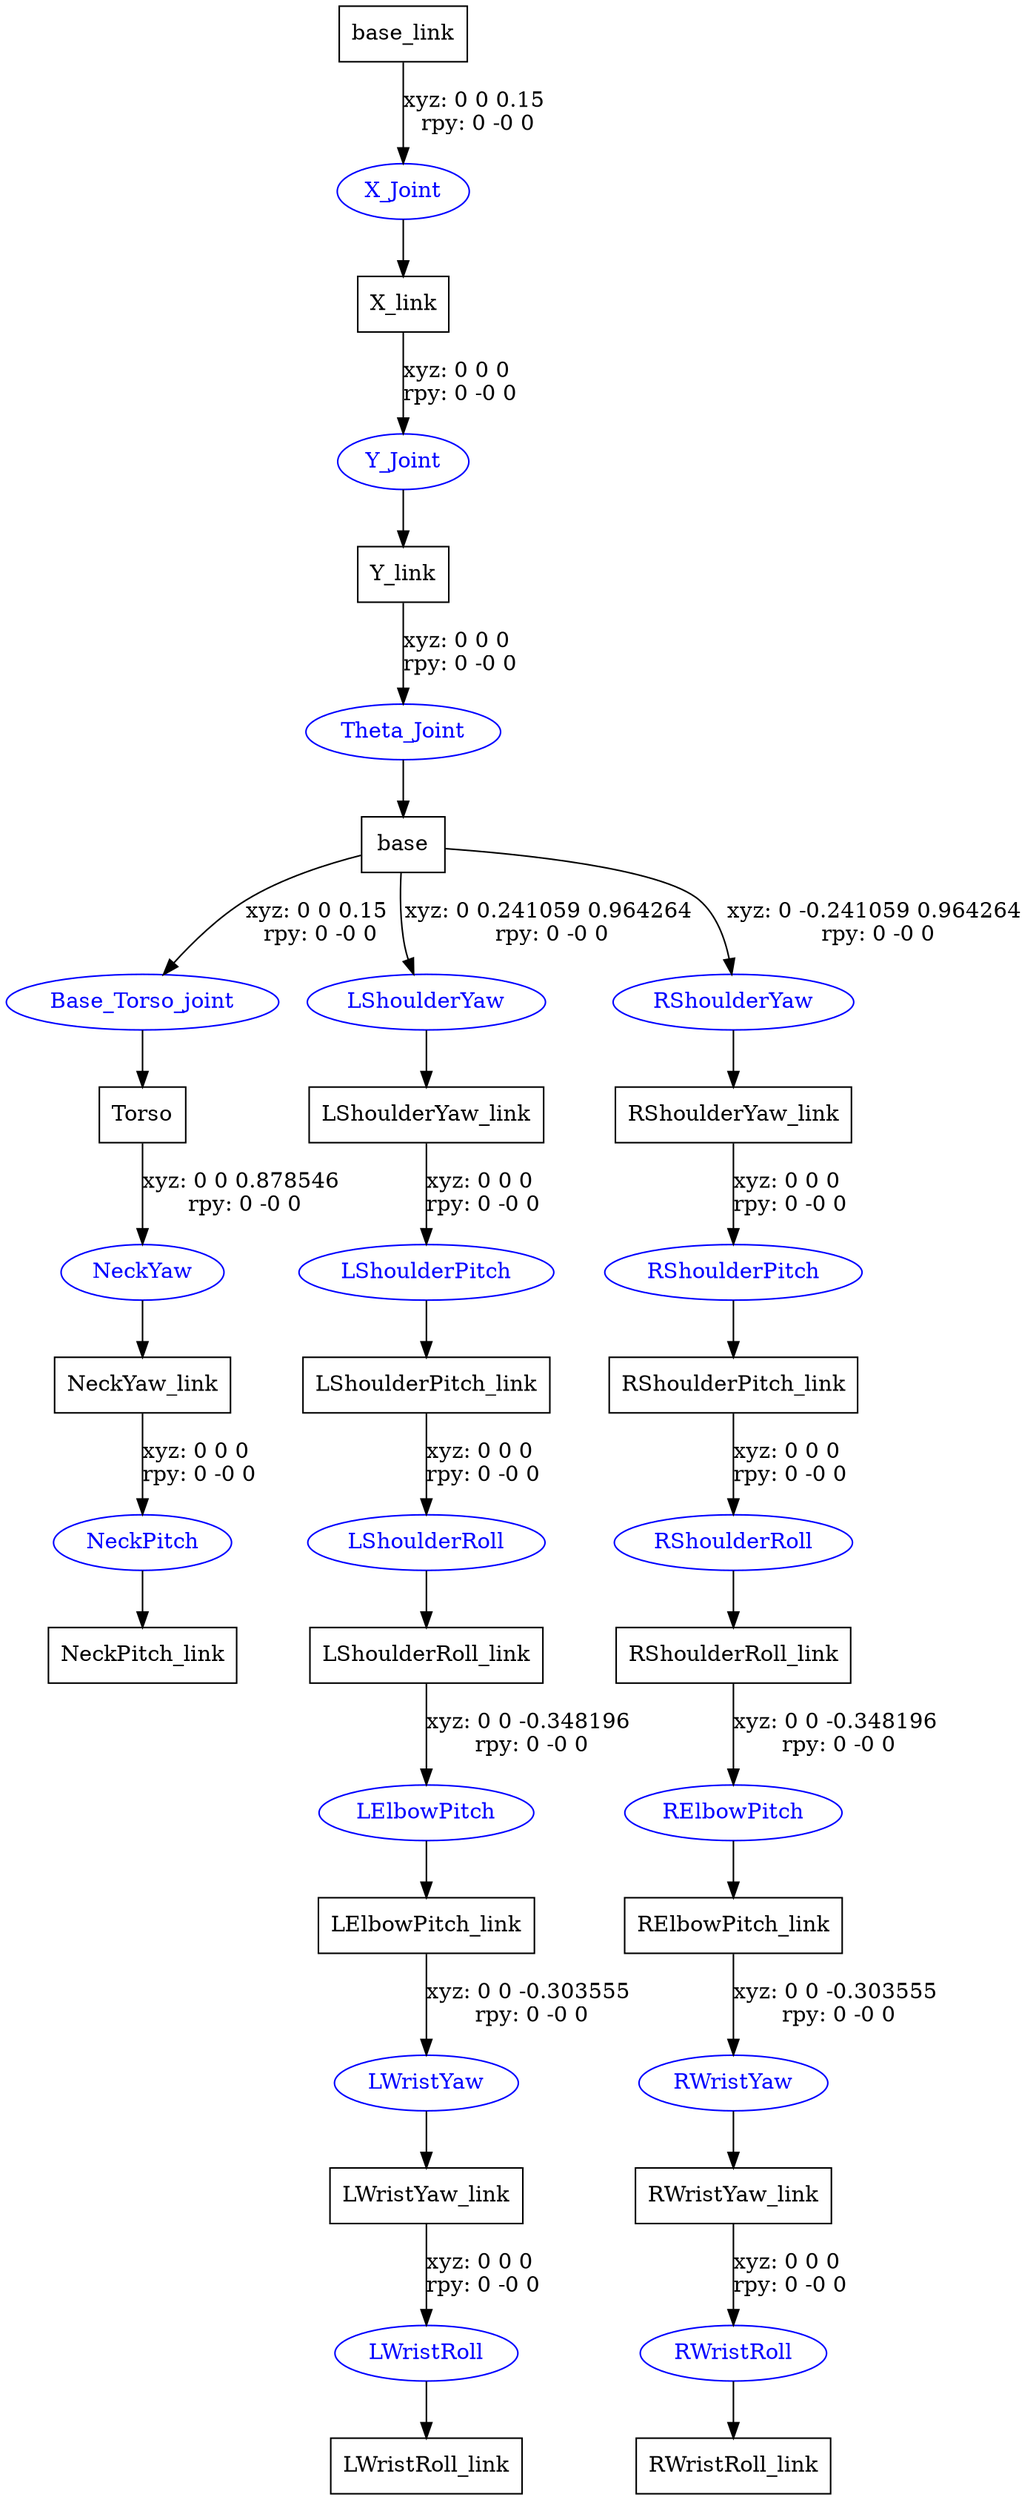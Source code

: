 digraph G {
node [shape=box];
"base_link" [label="base_link"];
"X_link" [label="X_link"];
"Y_link" [label="Y_link"];
"base" [label="base"];
"Torso" [label="Torso"];
"NeckYaw_link" [label="NeckYaw_link"];
"NeckPitch_link" [label="NeckPitch_link"];
"LShoulderYaw_link" [label="LShoulderYaw_link"];
"LShoulderPitch_link" [label="LShoulderPitch_link"];
"LShoulderRoll_link" [label="LShoulderRoll_link"];
"LElbowPitch_link" [label="LElbowPitch_link"];
"LWristYaw_link" [label="LWristYaw_link"];
"LWristRoll_link" [label="LWristRoll_link"];
"RShoulderYaw_link" [label="RShoulderYaw_link"];
"RShoulderPitch_link" [label="RShoulderPitch_link"];
"RShoulderRoll_link" [label="RShoulderRoll_link"];
"RElbowPitch_link" [label="RElbowPitch_link"];
"RWristYaw_link" [label="RWristYaw_link"];
"RWristRoll_link" [label="RWristRoll_link"];
node [shape=ellipse, color=blue, fontcolor=blue];
"base_link" -> "X_Joint" [label="xyz: 0 0 0.15 \nrpy: 0 -0 0"]
"X_Joint" -> "X_link"
"X_link" -> "Y_Joint" [label="xyz: 0 0 0 \nrpy: 0 -0 0"]
"Y_Joint" -> "Y_link"
"Y_link" -> "Theta_Joint" [label="xyz: 0 0 0 \nrpy: 0 -0 0"]
"Theta_Joint" -> "base"
"base" -> "Base_Torso_joint" [label="xyz: 0 0 0.15 \nrpy: 0 -0 0"]
"Base_Torso_joint" -> "Torso"
"Torso" -> "NeckYaw" [label="xyz: 0 0 0.878546 \nrpy: 0 -0 0"]
"NeckYaw" -> "NeckYaw_link"
"NeckYaw_link" -> "NeckPitch" [label="xyz: 0 0 0 \nrpy: 0 -0 0"]
"NeckPitch" -> "NeckPitch_link"
"base" -> "LShoulderYaw" [label="xyz: 0 0.241059 0.964264 \nrpy: 0 -0 0"]
"LShoulderYaw" -> "LShoulderYaw_link"
"LShoulderYaw_link" -> "LShoulderPitch" [label="xyz: 0 0 0 \nrpy: 0 -0 0"]
"LShoulderPitch" -> "LShoulderPitch_link"
"LShoulderPitch_link" -> "LShoulderRoll" [label="xyz: 0 0 0 \nrpy: 0 -0 0"]
"LShoulderRoll" -> "LShoulderRoll_link"
"LShoulderRoll_link" -> "LElbowPitch" [label="xyz: 0 0 -0.348196 \nrpy: 0 -0 0"]
"LElbowPitch" -> "LElbowPitch_link"
"LElbowPitch_link" -> "LWristYaw" [label="xyz: 0 0 -0.303555 \nrpy: 0 -0 0"]
"LWristYaw" -> "LWristYaw_link"
"LWristYaw_link" -> "LWristRoll" [label="xyz: 0 0 0 \nrpy: 0 -0 0"]
"LWristRoll" -> "LWristRoll_link"
"base" -> "RShoulderYaw" [label="xyz: 0 -0.241059 0.964264 \nrpy: 0 -0 0"]
"RShoulderYaw" -> "RShoulderYaw_link"
"RShoulderYaw_link" -> "RShoulderPitch" [label="xyz: 0 0 0 \nrpy: 0 -0 0"]
"RShoulderPitch" -> "RShoulderPitch_link"
"RShoulderPitch_link" -> "RShoulderRoll" [label="xyz: 0 0 0 \nrpy: 0 -0 0"]
"RShoulderRoll" -> "RShoulderRoll_link"
"RShoulderRoll_link" -> "RElbowPitch" [label="xyz: 0 0 -0.348196 \nrpy: 0 -0 0"]
"RElbowPitch" -> "RElbowPitch_link"
"RElbowPitch_link" -> "RWristYaw" [label="xyz: 0 0 -0.303555 \nrpy: 0 -0 0"]
"RWristYaw" -> "RWristYaw_link"
"RWristYaw_link" -> "RWristRoll" [label="xyz: 0 0 0 \nrpy: 0 -0 0"]
"RWristRoll" -> "RWristRoll_link"
}
